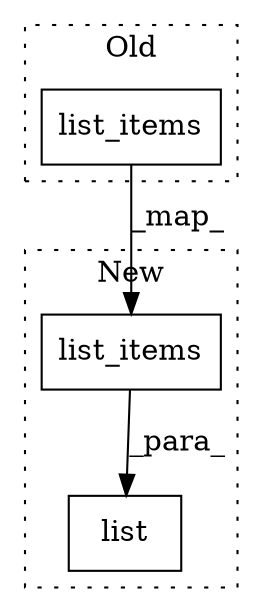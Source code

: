 digraph G {
subgraph cluster0 {
1 [label="list_items" a="32" s="10393" l="12" shape="box"];
label = "Old";
style="dotted";
}
subgraph cluster1 {
2 [label="list_items" a="32" s="10412" l="12" shape="box"];
3 [label="list" a="32" s="10387,10424" l="5,1" shape="box"];
label = "New";
style="dotted";
}
1 -> 2 [label="_map_"];
2 -> 3 [label="_para_"];
}